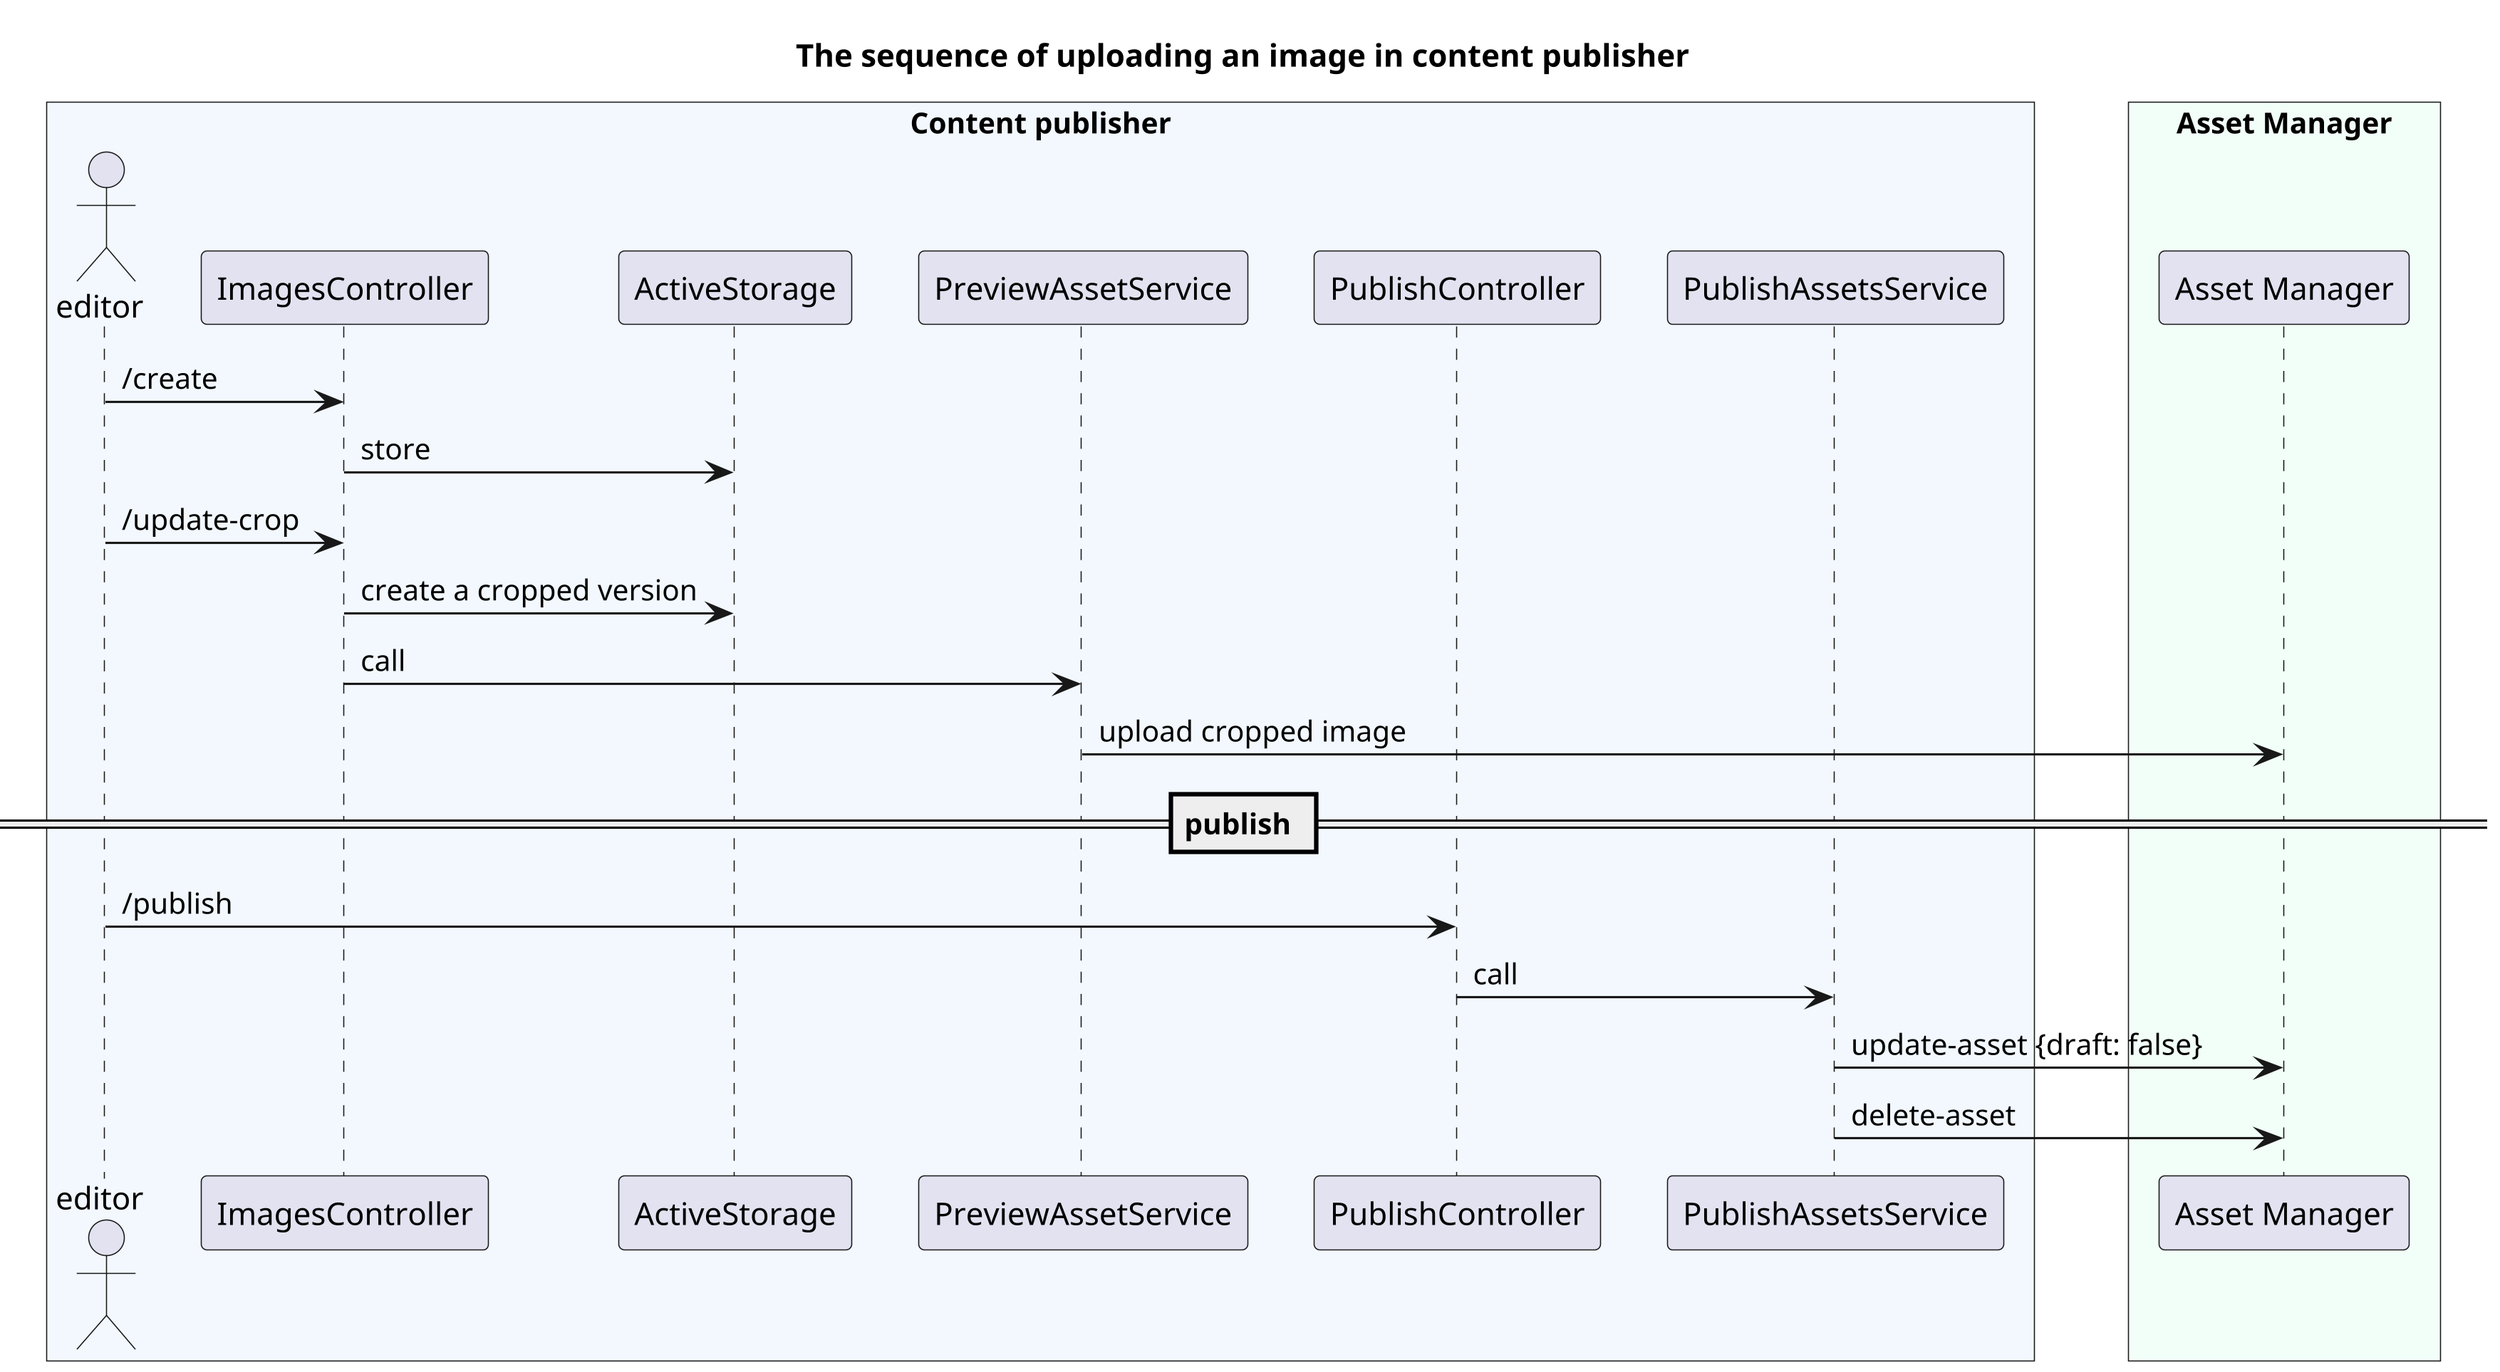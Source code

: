 @startuml

skinparam dpi 300
title The sequence of uploading an image in content publisher
skinparam BoxPadding 20
skinparam ParticipantPadding 10


box "Content publisher" #f2f8fe
actor editor
participant ImagesController
participant ActiveStorage
participant PreviewAssetService
participant PublishController
participant PublishAssetsService
end box

box "Asset Manager" #f2fef8
participant "Asset Manager"
end box

editor -> ImagesController : /create
ImagesController -> ActiveStorage : store

editor -> ImagesController : /update-crop
ImagesController -> ActiveStorage : create a cropped version
ImagesController -> PreviewAssetService : call
PreviewAssetService -> "Asset Manager" : upload cropped image

== publish ==
editor -> PublishController : /publish
PublishController -> PublishAssetsService : call
PublishAssetsService -> "Asset Manager" : update-asset {draft: false}
PublishAssetsService -> "Asset Manager" : delete-asset
@enduml
